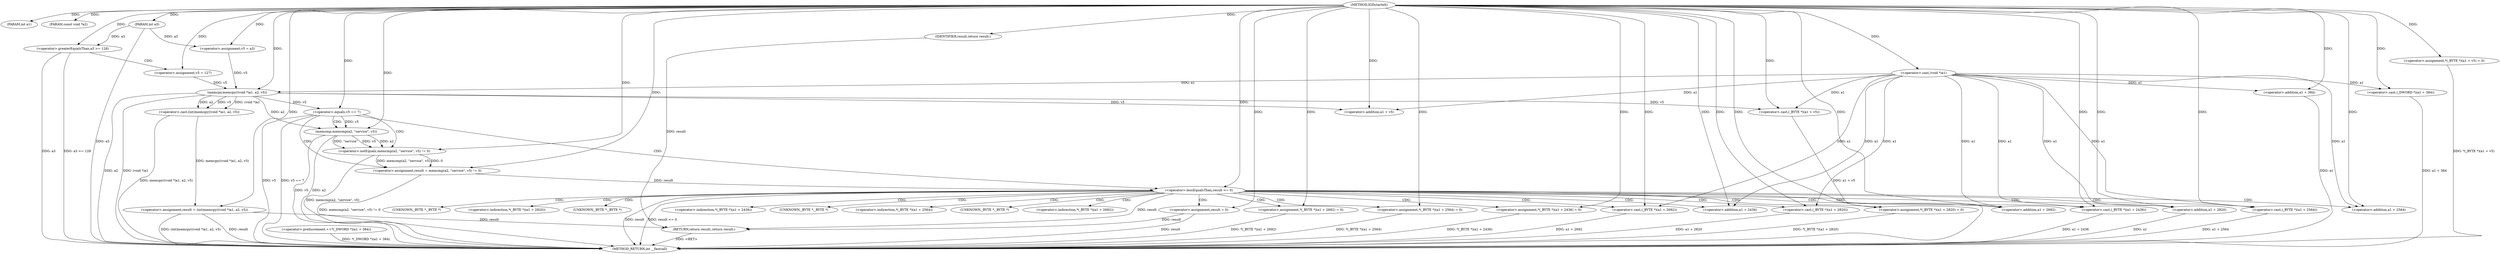 digraph IGDstartelt {  
"1000103" [label = "(METHOD,IGDstartelt)" ]
"1000200" [label = "(METHOD_RETURN,int __fastcall)" ]
"1000104" [label = "(PARAM,int a1)" ]
"1000105" [label = "(PARAM,const void *a2)" ]
"1000106" [label = "(PARAM,int a3)" ]
"1000110" [label = "(<operator>.assignment,v5 = a3)" ]
"1000114" [label = "(<operator>.greaterEqualsThan,a3 >= 128)" ]
"1000117" [label = "(<operator>.assignment,v5 = 127)" ]
"1000120" [label = "(<operator>.assignment,result = (int)memcpy((void *)a1, a2, v5))" ]
"1000122" [label = "(<operator>.cast,(int)memcpy((void *)a1, a2, v5))" ]
"1000124" [label = "(memcpy,memcpy((void *)a1, a2, v5))" ]
"1000125" [label = "(<operator>.cast,(void *)a1)" ]
"1000130" [label = "(<operator>.assignment,*(_BYTE *)(a1 + v5) = 0)" ]
"1000132" [label = "(<operator>.cast,(_BYTE *)(a1 + v5))" ]
"1000134" [label = "(<operator>.addition,a1 + v5)" ]
"1000138" [label = "(<operator>.preIncrement,++*(_DWORD *)(a1 + 384))" ]
"1000140" [label = "(<operator>.cast,(_DWORD *)(a1 + 384))" ]
"1000142" [label = "(<operator>.addition,a1 + 384)" ]
"1000146" [label = "(<operator>.equals,v5 == 7)" ]
"1000150" [label = "(<operator>.assignment,result = memcmp(a2, \"service\", v5) != 0)" ]
"1000152" [label = "(<operator>.notEquals,memcmp(a2, \"service\", v5) != 0)" ]
"1000153" [label = "(memcmp,memcmp(a2, \"service\", v5))" ]
"1000159" [label = "(<operator>.lessEqualsThan,result <= 0)" ]
"1000163" [label = "(<operator>.assignment,result = 0)" ]
"1000166" [label = "(<operator>.assignment,*(_BYTE *)(a1 + 2436) = 0)" ]
"1000168" [label = "(<operator>.cast,(_BYTE *)(a1 + 2436))" ]
"1000170" [label = "(<operator>.addition,a1 + 2436)" ]
"1000174" [label = "(<operator>.assignment,*(_BYTE *)(a1 + 2564) = 0)" ]
"1000176" [label = "(<operator>.cast,(_BYTE *)(a1 + 2564))" ]
"1000178" [label = "(<operator>.addition,a1 + 2564)" ]
"1000182" [label = "(<operator>.assignment,*(_BYTE *)(a1 + 2692) = 0)" ]
"1000184" [label = "(<operator>.cast,(_BYTE *)(a1 + 2692))" ]
"1000186" [label = "(<operator>.addition,a1 + 2692)" ]
"1000190" [label = "(<operator>.assignment,*(_BYTE *)(a1 + 2820) = 0)" ]
"1000192" [label = "(<operator>.cast,(_BYTE *)(a1 + 2820))" ]
"1000194" [label = "(<operator>.addition,a1 + 2820)" ]
"1000198" [label = "(RETURN,return result;,return result;)" ]
"1000199" [label = "(IDENTIFIER,result,return result;)" ]
"1000167" [label = "(<operator>.indirection,*(_BYTE *)(a1 + 2436))" ]
"1000169" [label = "(UNKNOWN,_BYTE *,_BYTE *)" ]
"1000175" [label = "(<operator>.indirection,*(_BYTE *)(a1 + 2564))" ]
"1000177" [label = "(UNKNOWN,_BYTE *,_BYTE *)" ]
"1000183" [label = "(<operator>.indirection,*(_BYTE *)(a1 + 2692))" ]
"1000185" [label = "(UNKNOWN,_BYTE *,_BYTE *)" ]
"1000191" [label = "(<operator>.indirection,*(_BYTE *)(a1 + 2820))" ]
"1000193" [label = "(UNKNOWN,_BYTE *,_BYTE *)" ]
  "1000198" -> "1000200"  [ label = "DDG: <RET>"] 
  "1000176" -> "1000200"  [ label = "DDG: a1 + 2564"] 
  "1000146" -> "1000200"  [ label = "DDG: v5"] 
  "1000159" -> "1000200"  [ label = "DDG: result <= 0"] 
  "1000130" -> "1000200"  [ label = "DDG: *(_BYTE *)(a1 + v5)"] 
  "1000168" -> "1000200"  [ label = "DDG: a1 + 2436"] 
  "1000153" -> "1000200"  [ label = "DDG: v5"] 
  "1000114" -> "1000200"  [ label = "DDG: a3 >= 128"] 
  "1000174" -> "1000200"  [ label = "DDG: *(_BYTE *)(a1 + 2564)"] 
  "1000163" -> "1000200"  [ label = "DDG: result"] 
  "1000166" -> "1000200"  [ label = "DDG: *(_BYTE *)(a1 + 2436)"] 
  "1000192" -> "1000200"  [ label = "DDG: a1 + 2820"] 
  "1000142" -> "1000200"  [ label = "DDG: a1"] 
  "1000124" -> "1000200"  [ label = "DDG: a2"] 
  "1000190" -> "1000200"  [ label = "DDG: *(_BYTE *)(a1 + 2820)"] 
  "1000138" -> "1000200"  [ label = "DDG: *(_DWORD *)(a1 + 384)"] 
  "1000122" -> "1000200"  [ label = "DDG: memcpy((void *)a1, a2, v5)"] 
  "1000120" -> "1000200"  [ label = "DDG: (int)memcpy((void *)a1, a2, v5)"] 
  "1000140" -> "1000200"  [ label = "DDG: a1 + 384"] 
  "1000150" -> "1000200"  [ label = "DDG: memcmp(a2, \"service\", v5) != 0"] 
  "1000120" -> "1000200"  [ label = "DDG: result"] 
  "1000132" -> "1000200"  [ label = "DDG: a1 + v5"] 
  "1000152" -> "1000200"  [ label = "DDG: memcmp(a2, \"service\", v5)"] 
  "1000182" -> "1000200"  [ label = "DDG: *(_BYTE *)(a1 + 2692)"] 
  "1000114" -> "1000200"  [ label = "DDG: a3"] 
  "1000124" -> "1000200"  [ label = "DDG: (void *)a1"] 
  "1000159" -> "1000200"  [ label = "DDG: result"] 
  "1000194" -> "1000200"  [ label = "DDG: a1"] 
  "1000153" -> "1000200"  [ label = "DDG: a2"] 
  "1000146" -> "1000200"  [ label = "DDG: v5 == 7"] 
  "1000106" -> "1000200"  [ label = "DDG: a3"] 
  "1000184" -> "1000200"  [ label = "DDG: a1 + 2692"] 
  "1000103" -> "1000104"  [ label = "DDG: "] 
  "1000103" -> "1000105"  [ label = "DDG: "] 
  "1000103" -> "1000106"  [ label = "DDG: "] 
  "1000106" -> "1000110"  [ label = "DDG: a3"] 
  "1000103" -> "1000110"  [ label = "DDG: "] 
  "1000106" -> "1000114"  [ label = "DDG: a3"] 
  "1000103" -> "1000114"  [ label = "DDG: "] 
  "1000103" -> "1000117"  [ label = "DDG: "] 
  "1000122" -> "1000120"  [ label = "DDG: memcpy((void *)a1, a2, v5)"] 
  "1000103" -> "1000120"  [ label = "DDG: "] 
  "1000124" -> "1000122"  [ label = "DDG: (void *)a1"] 
  "1000124" -> "1000122"  [ label = "DDG: a2"] 
  "1000124" -> "1000122"  [ label = "DDG: v5"] 
  "1000125" -> "1000124"  [ label = "DDG: a1"] 
  "1000103" -> "1000125"  [ label = "DDG: "] 
  "1000103" -> "1000124"  [ label = "DDG: "] 
  "1000117" -> "1000124"  [ label = "DDG: v5"] 
  "1000110" -> "1000124"  [ label = "DDG: v5"] 
  "1000103" -> "1000130"  [ label = "DDG: "] 
  "1000125" -> "1000132"  [ label = "DDG: a1"] 
  "1000103" -> "1000132"  [ label = "DDG: "] 
  "1000124" -> "1000132"  [ label = "DDG: v5"] 
  "1000125" -> "1000134"  [ label = "DDG: a1"] 
  "1000103" -> "1000134"  [ label = "DDG: "] 
  "1000124" -> "1000134"  [ label = "DDG: v5"] 
  "1000103" -> "1000140"  [ label = "DDG: "] 
  "1000125" -> "1000140"  [ label = "DDG: a1"] 
  "1000103" -> "1000142"  [ label = "DDG: "] 
  "1000125" -> "1000142"  [ label = "DDG: a1"] 
  "1000103" -> "1000146"  [ label = "DDG: "] 
  "1000124" -> "1000146"  [ label = "DDG: v5"] 
  "1000152" -> "1000150"  [ label = "DDG: memcmp(a2, \"service\", v5)"] 
  "1000152" -> "1000150"  [ label = "DDG: 0"] 
  "1000103" -> "1000150"  [ label = "DDG: "] 
  "1000153" -> "1000152"  [ label = "DDG: a2"] 
  "1000153" -> "1000152"  [ label = "DDG: \"service\""] 
  "1000153" -> "1000152"  [ label = "DDG: v5"] 
  "1000124" -> "1000153"  [ label = "DDG: a2"] 
  "1000103" -> "1000153"  [ label = "DDG: "] 
  "1000146" -> "1000153"  [ label = "DDG: v5"] 
  "1000103" -> "1000152"  [ label = "DDG: "] 
  "1000150" -> "1000159"  [ label = "DDG: result"] 
  "1000103" -> "1000159"  [ label = "DDG: "] 
  "1000103" -> "1000163"  [ label = "DDG: "] 
  "1000103" -> "1000166"  [ label = "DDG: "] 
  "1000103" -> "1000168"  [ label = "DDG: "] 
  "1000125" -> "1000168"  [ label = "DDG: a1"] 
  "1000103" -> "1000170"  [ label = "DDG: "] 
  "1000125" -> "1000170"  [ label = "DDG: a1"] 
  "1000103" -> "1000174"  [ label = "DDG: "] 
  "1000103" -> "1000176"  [ label = "DDG: "] 
  "1000125" -> "1000176"  [ label = "DDG: a1"] 
  "1000103" -> "1000178"  [ label = "DDG: "] 
  "1000125" -> "1000178"  [ label = "DDG: a1"] 
  "1000103" -> "1000182"  [ label = "DDG: "] 
  "1000103" -> "1000184"  [ label = "DDG: "] 
  "1000125" -> "1000184"  [ label = "DDG: a1"] 
  "1000103" -> "1000186"  [ label = "DDG: "] 
  "1000125" -> "1000186"  [ label = "DDG: a1"] 
  "1000103" -> "1000190"  [ label = "DDG: "] 
  "1000103" -> "1000192"  [ label = "DDG: "] 
  "1000125" -> "1000192"  [ label = "DDG: a1"] 
  "1000103" -> "1000194"  [ label = "DDG: "] 
  "1000125" -> "1000194"  [ label = "DDG: a1"] 
  "1000199" -> "1000198"  [ label = "DDG: result"] 
  "1000163" -> "1000198"  [ label = "DDG: result"] 
  "1000120" -> "1000198"  [ label = "DDG: result"] 
  "1000159" -> "1000198"  [ label = "DDG: result"] 
  "1000103" -> "1000199"  [ label = "DDG: "] 
  "1000114" -> "1000117"  [ label = "CDG: "] 
  "1000146" -> "1000159"  [ label = "CDG: "] 
  "1000146" -> "1000153"  [ label = "CDG: "] 
  "1000146" -> "1000152"  [ label = "CDG: "] 
  "1000146" -> "1000150"  [ label = "CDG: "] 
  "1000159" -> "1000176"  [ label = "CDG: "] 
  "1000159" -> "1000175"  [ label = "CDG: "] 
  "1000159" -> "1000174"  [ label = "CDG: "] 
  "1000159" -> "1000170"  [ label = "CDG: "] 
  "1000159" -> "1000169"  [ label = "CDG: "] 
  "1000159" -> "1000168"  [ label = "CDG: "] 
  "1000159" -> "1000167"  [ label = "CDG: "] 
  "1000159" -> "1000166"  [ label = "CDG: "] 
  "1000159" -> "1000163"  [ label = "CDG: "] 
  "1000159" -> "1000192"  [ label = "CDG: "] 
  "1000159" -> "1000191"  [ label = "CDG: "] 
  "1000159" -> "1000190"  [ label = "CDG: "] 
  "1000159" -> "1000186"  [ label = "CDG: "] 
  "1000159" -> "1000185"  [ label = "CDG: "] 
  "1000159" -> "1000184"  [ label = "CDG: "] 
  "1000159" -> "1000183"  [ label = "CDG: "] 
  "1000159" -> "1000182"  [ label = "CDG: "] 
  "1000159" -> "1000178"  [ label = "CDG: "] 
  "1000159" -> "1000177"  [ label = "CDG: "] 
  "1000159" -> "1000194"  [ label = "CDG: "] 
  "1000159" -> "1000193"  [ label = "CDG: "] 
}
